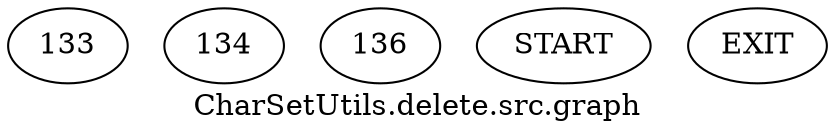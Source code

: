/* --------------------------------------------------- */
/* Generated by Dr. Garbage Control Flow Graph Factory */
/* http://www.drgarbage.com                            */
/* Version: 4.5.0.201508311741                         */
/* Retrieved on: 2020-01-06 14:21:05.238               */
/* --------------------------------------------------- */
digraph "CharSetUtils.delete.src.graph" {
 graph [label="CharSetUtils.delete.src.graph"];
 2 [label="133" ]
 3 [label="134" ]
 4 [label="136" ]
 5 [label="START" ]
 6 [label="EXIT" ]
 5  2
 2  3
 2  4
 3  6
 4  6
}
